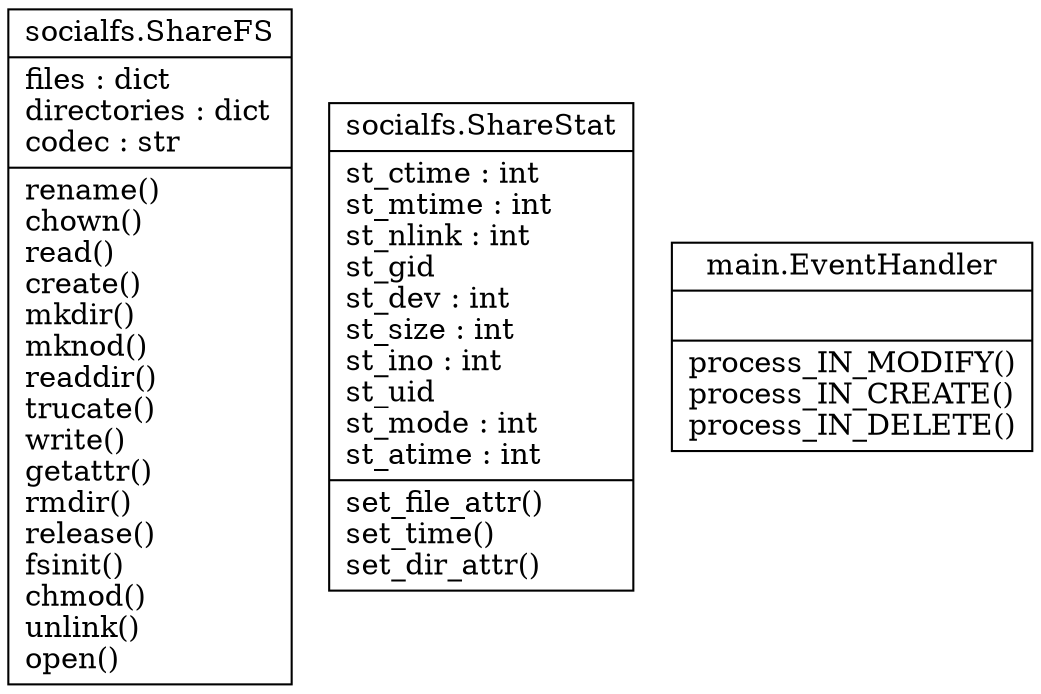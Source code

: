 digraph "classes_DropOn" {
charset="utf-8"
rankdir=BT
"4" [shape="record", label="{socialfs.ShareFS|files : dict\ldirectories : dict\lcodec : str\l|rename()\lchown()\lread()\lcreate()\lmkdir()\lmknod()\lreaddir()\ltrucate()\lwrite()\lgetattr()\lrmdir()\lrelease()\lfsinit()\lchmod()\lunlink()\lopen()\l}"];
"5" [shape="record", label="{socialfs.ShareStat|st_ctime : int\lst_mtime : int\lst_nlink : int\lst_gid\lst_dev : int\lst_size : int\lst_ino : int\lst_uid\lst_mode : int\lst_atime : int\l|set_file_attr()\lset_time()\lset_dir_attr()\l}"];
"13" [shape="record", label="{main.EventHandler|\l|process_IN_MODIFY()\lprocess_IN_CREATE()\lprocess_IN_DELETE()\l}"];
}
